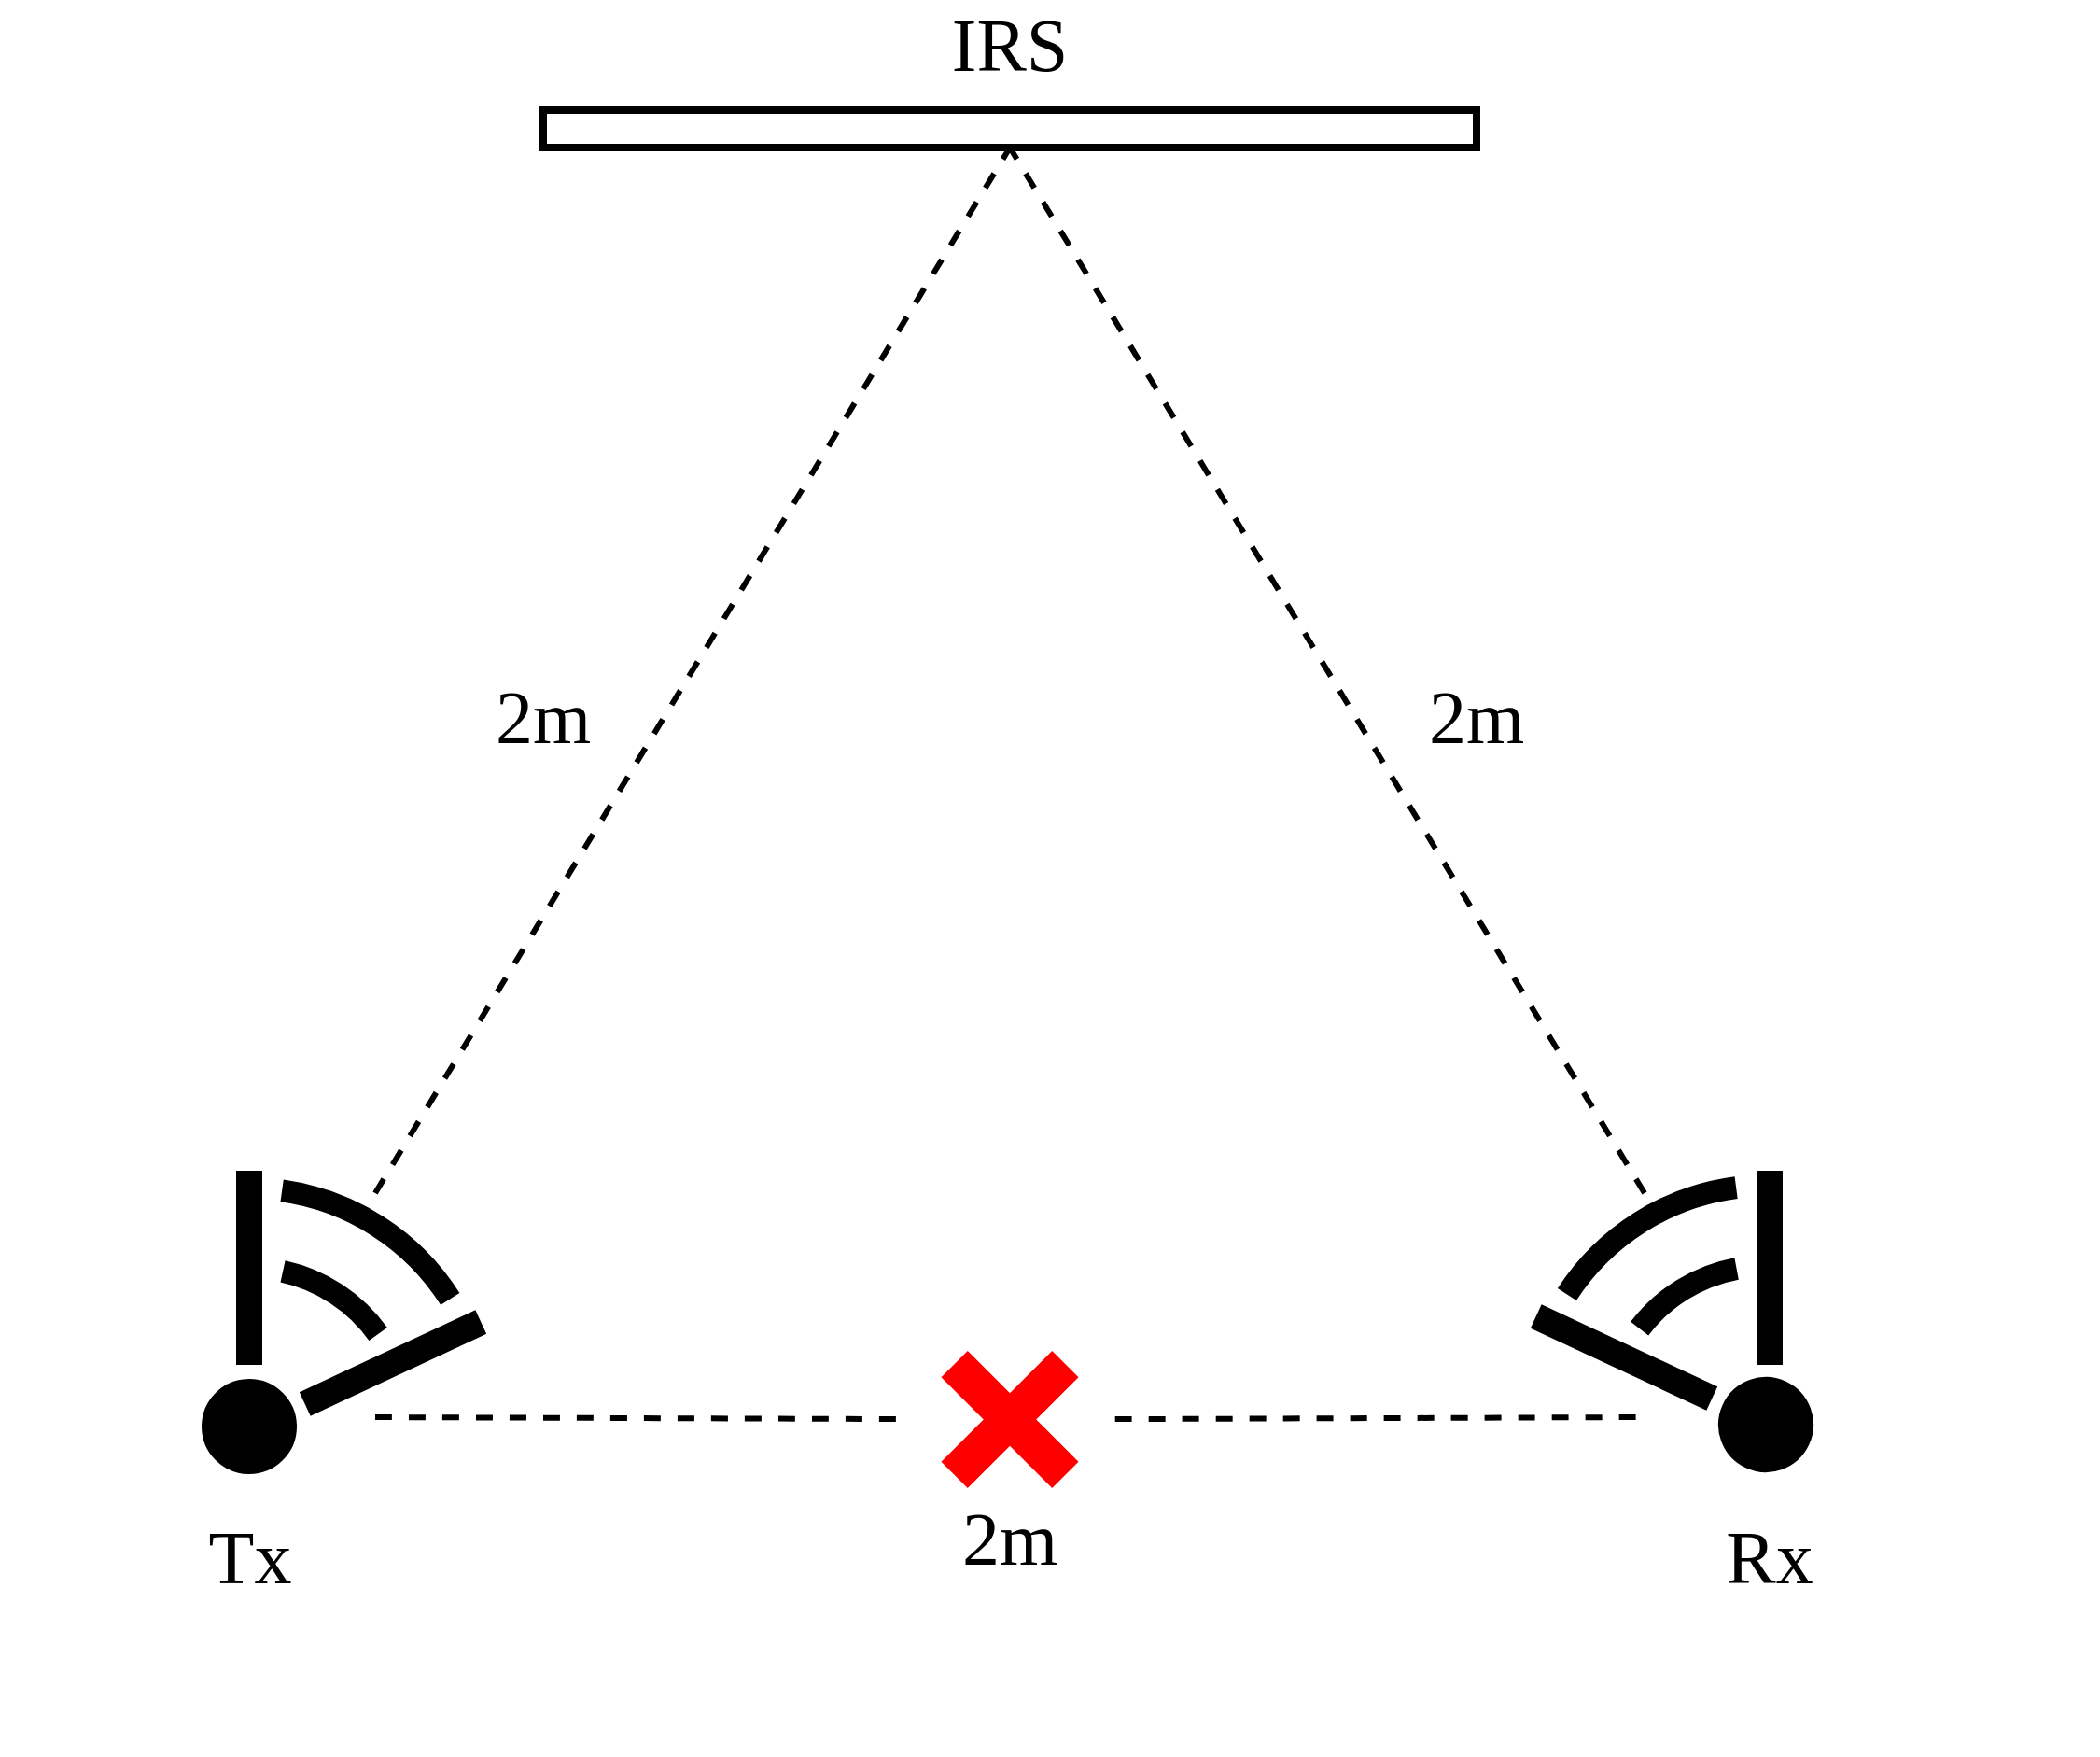 <mxfile version="20.8.20" type="github">
  <diagram name="第 1 页" id="nWb5dET8S9Bkfj8i0xzv">
    <mxGraphModel dx="3695" dy="1576" grid="1" gridSize="10" guides="1" tooltips="1" connect="1" arrows="1" fold="1" page="1" pageScale="1" pageWidth="827" pageHeight="1169" math="0" shadow="0">
      <root>
        <mxCell id="0" />
        <mxCell id="1" parent="0" />
        <mxCell id="rLm_3yrIv_aUEa_EWCQV-1" value="" style="rounded=0;whiteSpace=wrap;html=1;strokeWidth=4;" vertex="1" parent="1">
          <mxGeometry x="-270" y="220" width="500" height="20" as="geometry" />
        </mxCell>
        <mxCell id="rLm_3yrIv_aUEa_EWCQV-22" value="" style="group" vertex="1" connectable="0" parent="1">
          <mxGeometry x="-555" y="790" width="255" height="262.5" as="geometry" />
        </mxCell>
        <mxCell id="rLm_3yrIv_aUEa_EWCQV-2" value="" style="ellipse;whiteSpace=wrap;html=1;aspect=fixed;fillColor=#000000;" vertex="1" parent="rLm_3yrIv_aUEa_EWCQV-22">
          <mxGeometry x="102.5" y="110" width="50" height="50" as="geometry" />
        </mxCell>
        <mxCell id="rLm_3yrIv_aUEa_EWCQV-13" value="" style="verticalLabelPosition=bottom;verticalAlign=top;html=1;shape=mxgraph.basic.arc;startAngle=0.034;endAngle=0.151;strokeWidth=12;fillColor=#000000;" vertex="1" parent="rLm_3yrIv_aUEa_EWCQV-22">
          <mxGeometry x="42.5" y="50" width="170" height="170" as="geometry" />
        </mxCell>
        <mxCell id="rLm_3yrIv_aUEa_EWCQV-17" value="" style="rounded=0;whiteSpace=wrap;html=1;strokeWidth=4;fillColor=#000000;" vertex="1" parent="rLm_3yrIv_aUEa_EWCQV-22">
          <mxGeometry x="122.5" width="10" height="100" as="geometry" />
        </mxCell>
        <mxCell id="rLm_3yrIv_aUEa_EWCQV-18" value="" style="verticalLabelPosition=bottom;verticalAlign=top;html=1;shape=mxgraph.basic.arc;startAngle=0.022;endAngle=0.16;strokeWidth=12;fillColor=#000000;" vertex="1" parent="rLm_3yrIv_aUEa_EWCQV-22">
          <mxGeometry y="7.5" width="255" height="255" as="geometry" />
        </mxCell>
        <mxCell id="rLm_3yrIv_aUEa_EWCQV-19" value="" style="rounded=0;whiteSpace=wrap;html=1;strokeWidth=4;fillColor=#000000;rotation=65;" vertex="1" parent="rLm_3yrIv_aUEa_EWCQV-22">
          <mxGeometry x="199.5" y="51" width="10" height="100" as="geometry" />
        </mxCell>
        <mxCell id="rLm_3yrIv_aUEa_EWCQV-46" value="Tx" style="text;html=1;strokeColor=none;fillColor=none;align=center;verticalAlign=middle;whiteSpace=wrap;rounded=0;fontSize=40;fontFamily=Times New Roman;" vertex="1" parent="rLm_3yrIv_aUEa_EWCQV-22">
          <mxGeometry x="97.5" y="190" width="60" height="30" as="geometry" />
        </mxCell>
        <mxCell id="rLm_3yrIv_aUEa_EWCQV-23" value="" style="group;rotation=-60;" vertex="1" connectable="0" parent="1">
          <mxGeometry x="254" y="790" width="255" height="262.5" as="geometry" />
        </mxCell>
        <mxCell id="rLm_3yrIv_aUEa_EWCQV-24" value="" style="ellipse;whiteSpace=wrap;html=1;aspect=fixed;fillColor=#000000;rotation=-1505;" vertex="1" parent="rLm_3yrIv_aUEa_EWCQV-23">
          <mxGeometry x="106" y="109" width="50" height="50" as="geometry" />
        </mxCell>
        <mxCell id="rLm_3yrIv_aUEa_EWCQV-25" value="" style="verticalLabelPosition=bottom;verticalAlign=top;html=1;shape=mxgraph.basic.arc;startAngle=0.034;endAngle=0.151;strokeWidth=12;fillColor=#000000;rotation=-1505;" vertex="1" parent="rLm_3yrIv_aUEa_EWCQV-23">
          <mxGeometry x="46" y="49" width="170" height="170" as="geometry" />
        </mxCell>
        <mxCell id="rLm_3yrIv_aUEa_EWCQV-26" value="" style="rounded=0;whiteSpace=wrap;html=1;strokeWidth=4;fillColor=#000000;rotation=-1505;" vertex="1" parent="rLm_3yrIv_aUEa_EWCQV-23">
          <mxGeometry x="50" y="48" width="10" height="100" as="geometry" />
        </mxCell>
        <mxCell id="rLm_3yrIv_aUEa_EWCQV-27" value="" style="verticalLabelPosition=bottom;verticalAlign=top;html=1;shape=mxgraph.basic.arc;startAngle=0.022;endAngle=0.16;strokeWidth=12;fillColor=#000000;rotation=-1505;" vertex="1" parent="rLm_3yrIv_aUEa_EWCQV-23">
          <mxGeometry x="4" y="6" width="255" height="255" as="geometry" />
        </mxCell>
        <mxCell id="rLm_3yrIv_aUEa_EWCQV-28" value="" style="rounded=0;whiteSpace=wrap;html=1;strokeWidth=4;fillColor=#000000;rotation=-1440;" vertex="1" parent="rLm_3yrIv_aUEa_EWCQV-23">
          <mxGeometry x="128" width="10" height="100" as="geometry" />
        </mxCell>
        <mxCell id="rLm_3yrIv_aUEa_EWCQV-47" value="Rx" style="text;html=1;strokeColor=none;fillColor=none;align=center;verticalAlign=middle;whiteSpace=wrap;rounded=0;fontSize=40;fontFamily=Times New Roman;" vertex="1" parent="rLm_3yrIv_aUEa_EWCQV-23">
          <mxGeometry x="103" y="190" width="60" height="30" as="geometry" />
        </mxCell>
        <mxCell id="rLm_3yrIv_aUEa_EWCQV-35" value="" style="endArrow=none;dashed=1;html=1;strokeWidth=3;rounded=0;curved=1;startArrow=none;" edge="1" parent="1" source="rLm_3yrIv_aUEa_EWCQV-31">
          <mxGeometry width="50" height="50" relative="1" as="geometry">
            <mxPoint x="-360" y="920" as="sourcePoint" />
            <mxPoint x="320" y="920" as="targetPoint" />
          </mxGeometry>
        </mxCell>
        <mxCell id="rLm_3yrIv_aUEa_EWCQV-36" value="2m" style="text;html=1;strokeColor=none;fillColor=none;align=center;verticalAlign=middle;whiteSpace=wrap;rounded=0;fontSize=40;fontFamily=Times New Roman;" vertex="1" parent="1">
          <mxGeometry x="-50" y="970" width="60" height="30" as="geometry" />
        </mxCell>
        <mxCell id="rLm_3yrIv_aUEa_EWCQV-38" value="" style="endArrow=none;dashed=1;html=1;strokeWidth=3;rounded=0;curved=1;" edge="1" parent="1" target="rLm_3yrIv_aUEa_EWCQV-31">
          <mxGeometry width="50" height="50" relative="1" as="geometry">
            <mxPoint x="-360" y="920" as="sourcePoint" />
            <mxPoint x="320" y="920" as="targetPoint" />
          </mxGeometry>
        </mxCell>
        <mxCell id="rLm_3yrIv_aUEa_EWCQV-31" value="" style="shape=cross;whiteSpace=wrap;html=1;strokeWidth=4;fillColor=#FF0000;rotation=45;strokeColor=#FF0000;" vertex="1" parent="1">
          <mxGeometry x="-60" y="881.25" width="80" height="80" as="geometry" />
        </mxCell>
        <mxCell id="rLm_3yrIv_aUEa_EWCQV-40" value="" style="endArrow=none;dashed=1;html=1;rounded=0;strokeWidth=3;fontFamily=Times New Roman;fontSize=40;curved=1;entryX=0.5;entryY=1;entryDx=0;entryDy=0;" edge="1" parent="1" target="rLm_3yrIv_aUEa_EWCQV-1">
          <mxGeometry width="50" height="50" relative="1" as="geometry">
            <mxPoint x="-360" y="800" as="sourcePoint" />
            <mxPoint x="-40" y="280" as="targetPoint" />
          </mxGeometry>
        </mxCell>
        <mxCell id="rLm_3yrIv_aUEa_EWCQV-41" value="" style="endArrow=none;dashed=1;html=1;rounded=0;strokeWidth=3;fontFamily=Times New Roman;fontSize=40;curved=1;entryX=0.5;entryY=1;entryDx=0;entryDy=0;" edge="1" parent="1" target="rLm_3yrIv_aUEa_EWCQV-1">
          <mxGeometry width="50" height="50" relative="1" as="geometry">
            <mxPoint x="320" y="800" as="sourcePoint" />
            <mxPoint x="120" y="540" as="targetPoint" />
          </mxGeometry>
        </mxCell>
        <mxCell id="rLm_3yrIv_aUEa_EWCQV-42" value="2m" style="text;html=1;strokeColor=none;fillColor=none;align=center;verticalAlign=middle;whiteSpace=wrap;rounded=0;fontSize=40;fontFamily=Times New Roman;" vertex="1" parent="1">
          <mxGeometry x="-300" y="530" width="60" height="30" as="geometry" />
        </mxCell>
        <mxCell id="rLm_3yrIv_aUEa_EWCQV-43" value="2m" style="text;html=1;strokeColor=none;fillColor=none;align=center;verticalAlign=middle;whiteSpace=wrap;rounded=0;fontSize=40;fontFamily=Times New Roman;" vertex="1" parent="1">
          <mxGeometry x="200" y="530" width="60" height="30" as="geometry" />
        </mxCell>
        <mxCell id="rLm_3yrIv_aUEa_EWCQV-45" value="IRS" style="text;html=1;strokeColor=none;fillColor=none;align=center;verticalAlign=middle;whiteSpace=wrap;rounded=0;fontSize=40;fontFamily=Times New Roman;" vertex="1" parent="1">
          <mxGeometry x="-50" y="170" width="60" height="30" as="geometry" />
        </mxCell>
      </root>
    </mxGraphModel>
  </diagram>
</mxfile>
